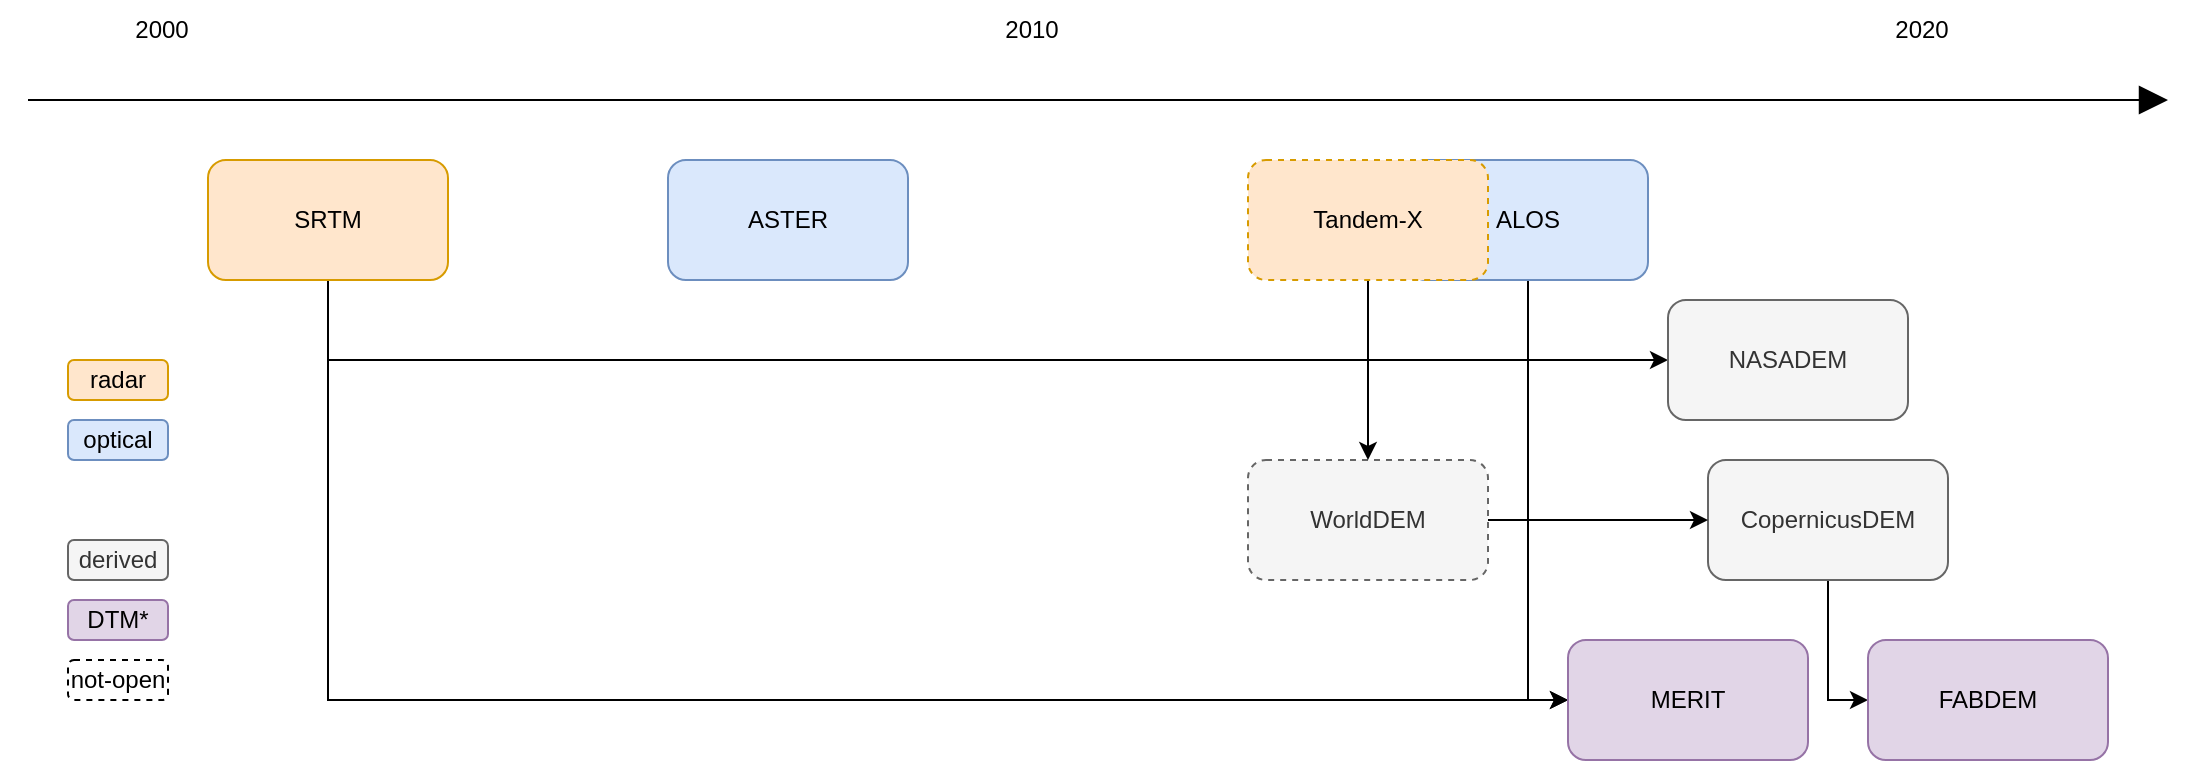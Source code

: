 <mxfile version="20.3.0" type="device"><diagram id="4yO2oWHdk7NpLijzaiH9" name="Page-1"><mxGraphModel dx="1234" dy="876" grid="1" gridSize="10" guides="1" tooltips="1" connect="1" arrows="1" fold="1" page="1" pageScale="1" pageWidth="1169" pageHeight="827" math="0" shadow="0"><root><mxCell id="0"/><mxCell id="1" parent="0"/><mxCell id="Z9j7DHpX1piMct-lKvcV-15" style="edgeStyle=orthogonalEdgeStyle;rounded=0;orthogonalLoop=1;jettySize=auto;html=1;exitX=0.5;exitY=1;exitDx=0;exitDy=0;entryX=0;entryY=0.5;entryDx=0;entryDy=0;" parent="1" source="Z9j7DHpX1piMct-lKvcV-1" target="Z9j7DHpX1piMct-lKvcV-4" edge="1"><mxGeometry relative="1" as="geometry"/></mxCell><mxCell id="Z9j7DHpX1piMct-lKvcV-16" style="edgeStyle=orthogonalEdgeStyle;rounded=0;orthogonalLoop=1;jettySize=auto;html=1;exitX=0.5;exitY=1;exitDx=0;exitDy=0;entryX=0;entryY=0.5;entryDx=0;entryDy=0;" parent="1" source="Z9j7DHpX1piMct-lKvcV-1" target="Z9j7DHpX1piMct-lKvcV-7" edge="1"><mxGeometry relative="1" as="geometry"/></mxCell><mxCell id="Z9j7DHpX1piMct-lKvcV-1" value="SRTM" style="rounded=1;whiteSpace=wrap;html=1;fillColor=#ffe6cc;strokeColor=#d79b00;" parent="1" vertex="1"><mxGeometry x="170" y="330" width="120" height="60" as="geometry"/></mxCell><mxCell id="Z9j7DHpX1piMct-lKvcV-2" value="ASTER" style="rounded=1;whiteSpace=wrap;html=1;fillColor=#dae8fc;strokeColor=#6c8ebf;" parent="1" vertex="1"><mxGeometry x="400" y="330" width="120" height="60" as="geometry"/></mxCell><mxCell id="Z9j7DHpX1piMct-lKvcV-22" style="edgeStyle=orthogonalEdgeStyle;rounded=0;orthogonalLoop=1;jettySize=auto;html=1;exitX=0.5;exitY=1;exitDx=0;exitDy=0;entryX=0;entryY=0.5;entryDx=0;entryDy=0;" parent="1" source="Z9j7DHpX1piMct-lKvcV-3" target="Z9j7DHpX1piMct-lKvcV-7" edge="1"><mxGeometry relative="1" as="geometry"/></mxCell><mxCell id="Z9j7DHpX1piMct-lKvcV-3" value="ALOS" style="rounded=1;whiteSpace=wrap;html=1;fillColor=#dae8fc;strokeColor=#6c8ebf;" parent="1" vertex="1"><mxGeometry x="770" y="330" width="120" height="60" as="geometry"/></mxCell><mxCell id="Z9j7DHpX1piMct-lKvcV-4" value="NASADEM" style="rounded=1;whiteSpace=wrap;html=1;fillColor=#f5f5f5;fontColor=#333333;strokeColor=#666666;" parent="1" vertex="1"><mxGeometry x="900" y="400" width="120" height="60" as="geometry"/></mxCell><mxCell id="Z9j7DHpX1piMct-lKvcV-21" style="edgeStyle=orthogonalEdgeStyle;rounded=0;orthogonalLoop=1;jettySize=auto;html=1;exitX=0.5;exitY=1;exitDx=0;exitDy=0;entryX=0;entryY=0.5;entryDx=0;entryDy=0;" parent="1" source="Z9j7DHpX1piMct-lKvcV-5" target="Z9j7DHpX1piMct-lKvcV-6" edge="1"><mxGeometry relative="1" as="geometry"/></mxCell><mxCell id="Z9j7DHpX1piMct-lKvcV-5" value="CopernicusDEM" style="rounded=1;whiteSpace=wrap;html=1;fillColor=#f5f5f5;fontColor=#333333;strokeColor=#666666;glass=0;sketch=0;shadow=0;" parent="1" vertex="1"><mxGeometry x="920" y="480" width="120" height="60" as="geometry"/></mxCell><mxCell id="Z9j7DHpX1piMct-lKvcV-6" value="FABDEM" style="rounded=1;whiteSpace=wrap;html=1;fillColor=#e1d5e7;strokeColor=#9673a6;" parent="1" vertex="1"><mxGeometry x="1000" y="570" width="120" height="60" as="geometry"/></mxCell><mxCell id="Z9j7DHpX1piMct-lKvcV-7" value="MERIT" style="rounded=1;whiteSpace=wrap;html=1;fillColor=#e1d5e7;strokeColor=#9673a6;" parent="1" vertex="1"><mxGeometry x="850" y="570" width="120" height="60" as="geometry"/></mxCell><mxCell id="Z9j7DHpX1piMct-lKvcV-20" style="edgeStyle=orthogonalEdgeStyle;rounded=0;orthogonalLoop=1;jettySize=auto;html=1;exitX=1;exitY=0.5;exitDx=0;exitDy=0;" parent="1" source="Z9j7DHpX1piMct-lKvcV-8" target="Z9j7DHpX1piMct-lKvcV-5" edge="1"><mxGeometry relative="1" as="geometry"/></mxCell><mxCell id="Z9j7DHpX1piMct-lKvcV-8" value="WorldDEM" style="rounded=1;whiteSpace=wrap;html=1;fillColor=#f5f5f5;fontColor=#333333;strokeColor=#666666;dashed=1;" parent="1" vertex="1"><mxGeometry x="690" y="480" width="120" height="60" as="geometry"/></mxCell><mxCell id="Z9j7DHpX1piMct-lKvcV-19" style="edgeStyle=orthogonalEdgeStyle;rounded=0;orthogonalLoop=1;jettySize=auto;html=1;exitX=0.5;exitY=1;exitDx=0;exitDy=0;entryX=0.5;entryY=0;entryDx=0;entryDy=0;" parent="1" source="Z9j7DHpX1piMct-lKvcV-9" target="Z9j7DHpX1piMct-lKvcV-8" edge="1"><mxGeometry relative="1" as="geometry"/></mxCell><mxCell id="Z9j7DHpX1piMct-lKvcV-9" value="Tandem-X" style="rounded=1;whiteSpace=wrap;html=1;fillColor=#ffe6cc;strokeColor=#d79b00;dashed=1;" parent="1" vertex="1"><mxGeometry x="690" y="330" width="120" height="60" as="geometry"/></mxCell><mxCell id="Z9j7DHpX1piMct-lKvcV-11" value="" style="endArrow=block;html=1;rounded=0;endFill=1;endSize=12;" parent="1" edge="1"><mxGeometry width="50" height="50" relative="1" as="geometry"><mxPoint x="80" y="300" as="sourcePoint"/><mxPoint x="1150" y="300" as="targetPoint"/></mxGeometry></mxCell><mxCell id="Z9j7DHpX1piMct-lKvcV-12" value="2000&lt;br&gt;" style="text;html=1;strokeColor=none;fillColor=none;align=center;verticalAlign=middle;whiteSpace=wrap;rounded=0;" parent="1" vertex="1"><mxGeometry x="117" y="250" width="60" height="30" as="geometry"/></mxCell><mxCell id="Z9j7DHpX1piMct-lKvcV-13" value="2010" style="text;html=1;strokeColor=none;fillColor=none;align=center;verticalAlign=middle;whiteSpace=wrap;rounded=0;" parent="1" vertex="1"><mxGeometry x="552" y="250" width="60" height="30" as="geometry"/></mxCell><mxCell id="Z9j7DHpX1piMct-lKvcV-14" value="2020" style="text;html=1;strokeColor=none;fillColor=none;align=center;verticalAlign=middle;whiteSpace=wrap;rounded=0;" parent="1" vertex="1"><mxGeometry x="997" y="250" width="60" height="30" as="geometry"/></mxCell><mxCell id="Z9j7DHpX1piMct-lKvcV-25" value="radar" style="rounded=1;whiteSpace=wrap;html=1;shadow=0;glass=0;sketch=0;fillColor=#ffe6cc;strokeColor=#d79b00;" parent="1" vertex="1"><mxGeometry x="100" y="430" width="50" height="20" as="geometry"/></mxCell><mxCell id="Z9j7DHpX1piMct-lKvcV-26" value="optical" style="rounded=1;whiteSpace=wrap;html=1;shadow=0;glass=0;sketch=0;fillColor=#dae8fc;strokeColor=#6c8ebf;" parent="1" vertex="1"><mxGeometry x="100" y="460" width="50" height="20" as="geometry"/></mxCell><mxCell id="Z9j7DHpX1piMct-lKvcV-28" value="derived" style="rounded=1;whiteSpace=wrap;html=1;shadow=0;glass=0;sketch=0;fillColor=#f5f5f5;fontColor=#333333;strokeColor=#666666;" parent="1" vertex="1"><mxGeometry x="100" y="520" width="50" height="20" as="geometry"/></mxCell><mxCell id="Z9j7DHpX1piMct-lKvcV-29" value="DTM*" style="rounded=1;whiteSpace=wrap;html=1;shadow=0;glass=0;sketch=0;fillColor=#e1d5e7;strokeColor=#9673a6;" parent="1" vertex="1"><mxGeometry x="100" y="550" width="50" height="20" as="geometry"/></mxCell><mxCell id="Z9j7DHpX1piMct-lKvcV-30" value="not-open" style="rounded=1;whiteSpace=wrap;html=1;shadow=0;glass=0;sketch=0;dashed=1;" parent="1" vertex="1"><mxGeometry x="100" y="580" width="50" height="20" as="geometry"/></mxCell></root></mxGraphModel></diagram></mxfile>